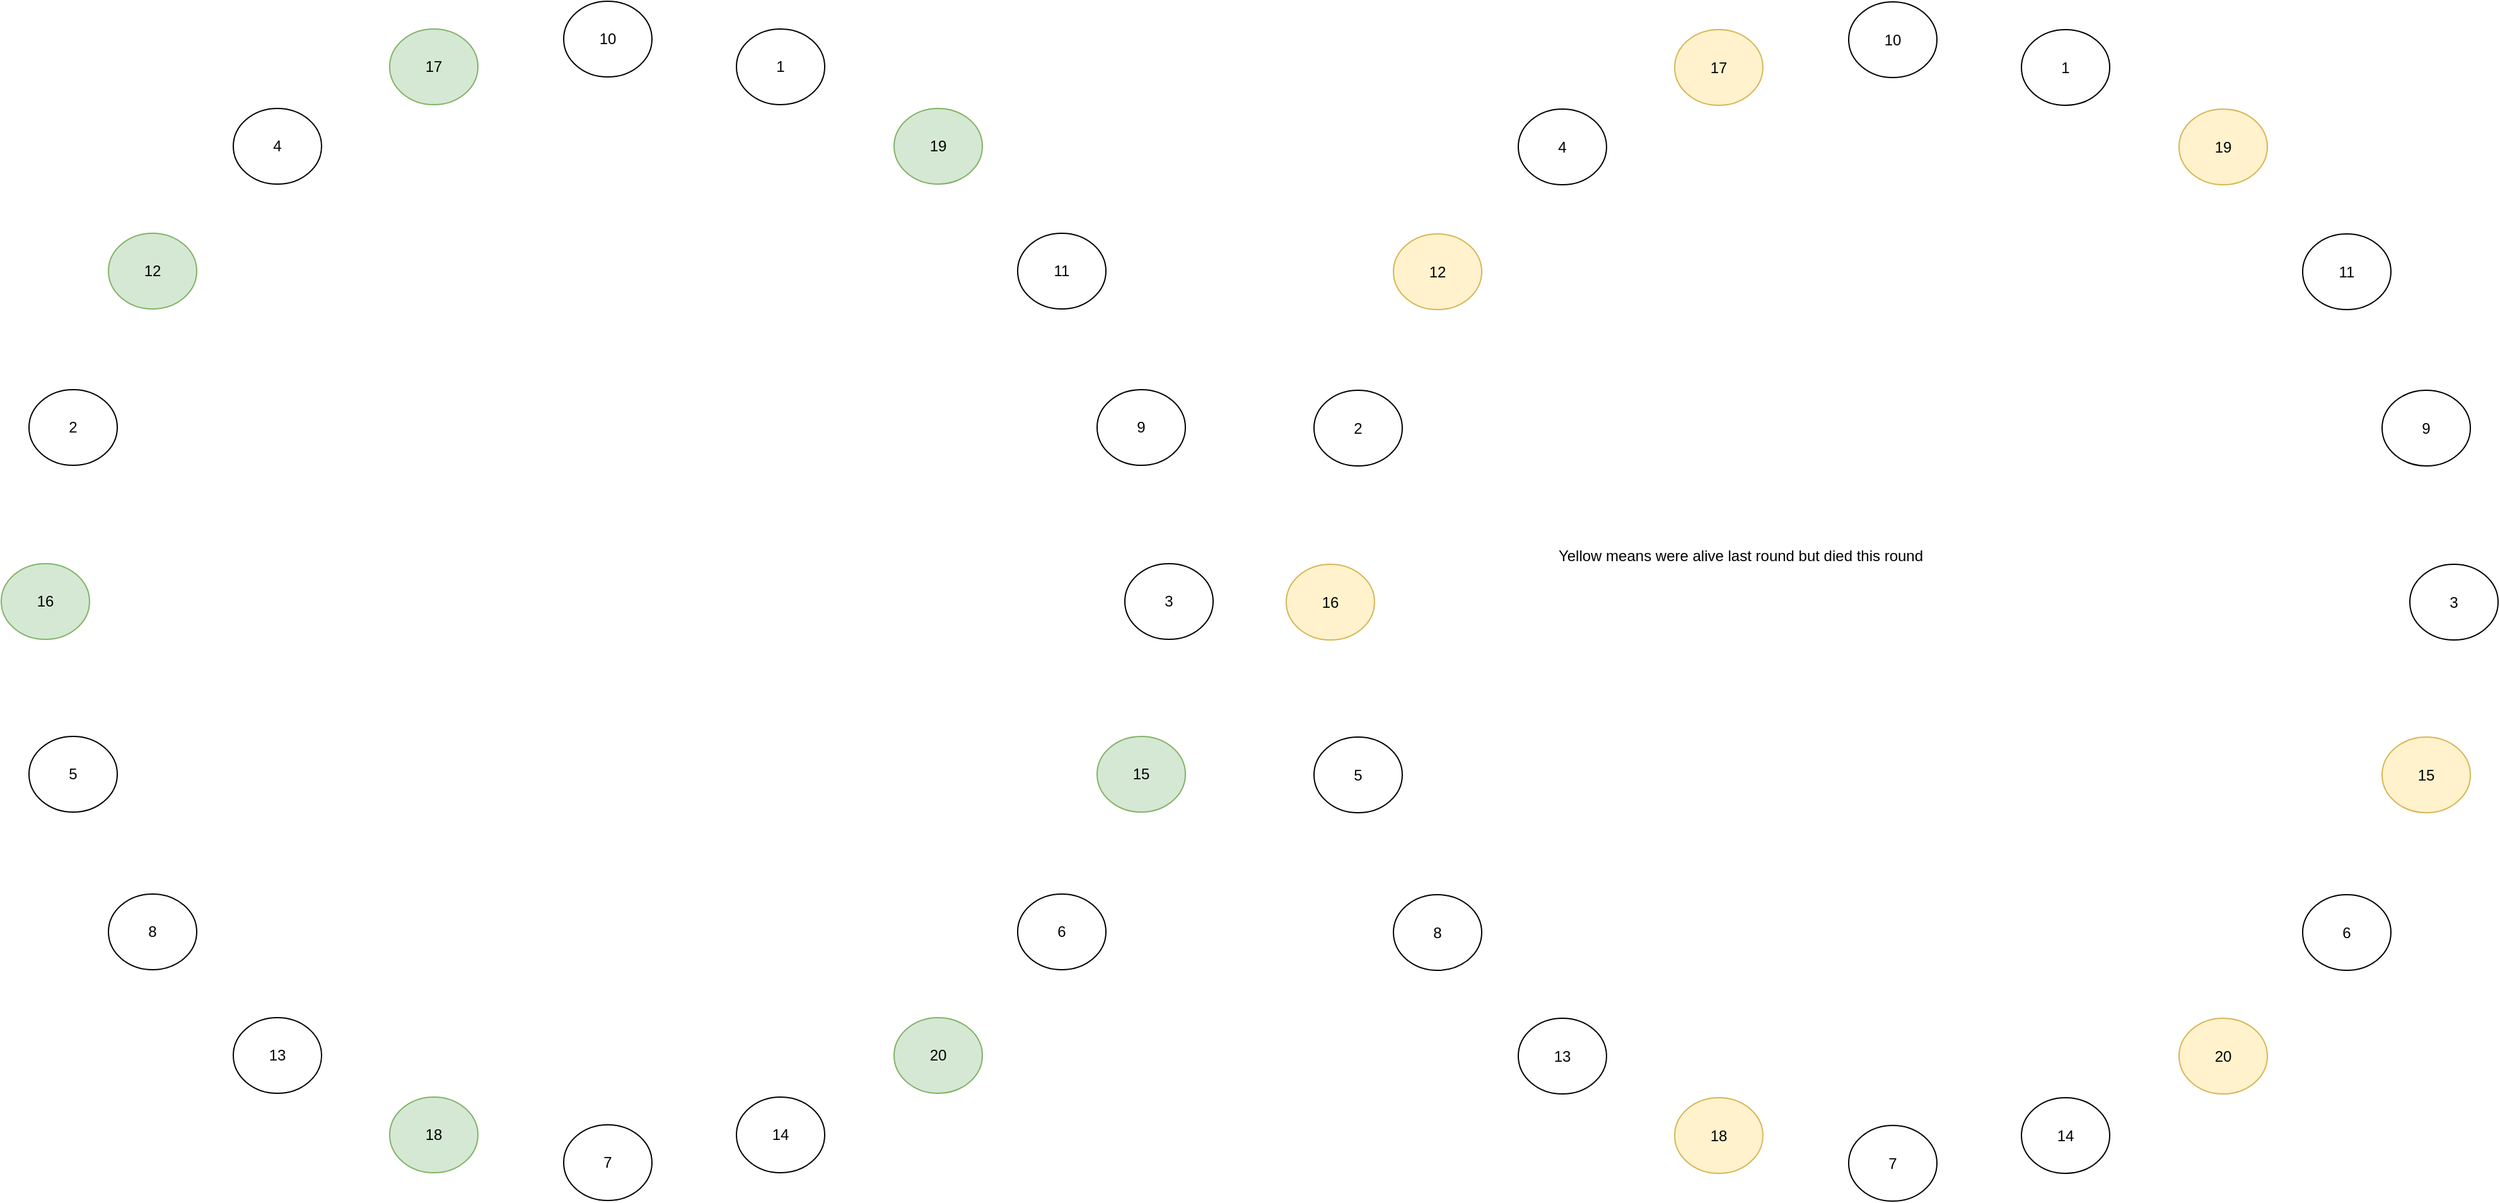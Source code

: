 <mxfile version="18.0.6" type="device"><diagram id="nHXelvHq1DBlRSJqQ3RL" name="Page-1"><mxGraphModel dx="2582" dy="1604" grid="1" gridSize="10" guides="1" tooltips="1" connect="1" arrows="1" fold="1" page="1" pageScale="1" pageWidth="1000" pageHeight="1000" math="0" shadow="0"><root><mxCell id="0"/><mxCell id="1" parent="0"/><mxCell id="u8mDI1228ftQ2aLP_oNk-1" value="10" style="ellipse;whiteSpace=wrap;html=1;" vertex="1" parent="1"><mxGeometry x="447" width="70" height="60" as="geometry"/></mxCell><mxCell id="u8mDI1228ftQ2aLP_oNk-2" value="1" style="ellipse;whiteSpace=wrap;html=1;" vertex="1" parent="1"><mxGeometry x="584" y="22" width="70" height="60" as="geometry"/></mxCell><mxCell id="u8mDI1228ftQ2aLP_oNk-3" value="19" style="ellipse;whiteSpace=wrap;html=1;fillColor=#d5e8d4;strokeColor=#82b366;" vertex="1" parent="1"><mxGeometry x="709" y="85" width="70" height="60" as="geometry"/></mxCell><mxCell id="u8mDI1228ftQ2aLP_oNk-4" value="11" style="ellipse;whiteSpace=wrap;html=1;" vertex="1" parent="1"><mxGeometry x="807" y="184" width="70" height="60" as="geometry"/></mxCell><mxCell id="u8mDI1228ftQ2aLP_oNk-5" value="9" style="ellipse;whiteSpace=wrap;html=1;" vertex="1" parent="1"><mxGeometry x="870" y="308" width="70" height="60" as="geometry"/></mxCell><mxCell id="u8mDI1228ftQ2aLP_oNk-6" value="3" style="ellipse;whiteSpace=wrap;html=1;" vertex="1" parent="1"><mxGeometry x="892" y="446" width="70" height="60" as="geometry"/></mxCell><mxCell id="u8mDI1228ftQ2aLP_oNk-7" value="15" style="ellipse;whiteSpace=wrap;html=1;fillColor=#d5e8d4;strokeColor=#82b366;" vertex="1" parent="1"><mxGeometry x="870" y="583" width="70" height="60" as="geometry"/></mxCell><mxCell id="u8mDI1228ftQ2aLP_oNk-8" value="6" style="ellipse;whiteSpace=wrap;html=1;" vertex="1" parent="1"><mxGeometry x="807" y="708" width="70" height="60" as="geometry"/></mxCell><mxCell id="u8mDI1228ftQ2aLP_oNk-9" value="20" style="ellipse;whiteSpace=wrap;html=1;fillColor=#d5e8d4;strokeColor=#82b366;" vertex="1" parent="1"><mxGeometry x="709" y="806" width="70" height="60" as="geometry"/></mxCell><mxCell id="u8mDI1228ftQ2aLP_oNk-10" value="14" style="ellipse;whiteSpace=wrap;html=1;" vertex="1" parent="1"><mxGeometry x="584" y="869" width="70" height="60" as="geometry"/></mxCell><mxCell id="u8mDI1228ftQ2aLP_oNk-11" value="7" style="ellipse;whiteSpace=wrap;html=1;" vertex="1" parent="1"><mxGeometry x="447" y="891" width="70" height="60" as="geometry"/></mxCell><mxCell id="u8mDI1228ftQ2aLP_oNk-12" value="18" style="ellipse;whiteSpace=wrap;html=1;fillColor=#d5e8d4;strokeColor=#82b366;" vertex="1" parent="1"><mxGeometry x="309" y="869" width="70" height="60" as="geometry"/></mxCell><mxCell id="u8mDI1228ftQ2aLP_oNk-13" value="13" style="ellipse;whiteSpace=wrap;html=1;" vertex="1" parent="1"><mxGeometry x="185" y="806" width="70" height="60" as="geometry"/></mxCell><mxCell id="u8mDI1228ftQ2aLP_oNk-14" value="8" style="ellipse;whiteSpace=wrap;html=1;" vertex="1" parent="1"><mxGeometry x="86" y="708" width="70" height="60" as="geometry"/></mxCell><mxCell id="u8mDI1228ftQ2aLP_oNk-15" value="5" style="ellipse;whiteSpace=wrap;html=1;" vertex="1" parent="1"><mxGeometry x="23" y="583" width="70" height="60" as="geometry"/></mxCell><mxCell id="u8mDI1228ftQ2aLP_oNk-16" value="16" style="ellipse;whiteSpace=wrap;html=1;fillColor=#d5e8d4;strokeColor=#82b366;" vertex="1" parent="1"><mxGeometry x="1" y="446" width="70" height="60" as="geometry"/></mxCell><mxCell id="u8mDI1228ftQ2aLP_oNk-17" value="2" style="ellipse;whiteSpace=wrap;html=1;" vertex="1" parent="1"><mxGeometry x="23" y="308" width="70" height="60" as="geometry"/></mxCell><mxCell id="u8mDI1228ftQ2aLP_oNk-18" value="12" style="ellipse;whiteSpace=wrap;html=1;fillColor=#d5e8d4;strokeColor=#82b366;" vertex="1" parent="1"><mxGeometry x="86" y="184" width="70" height="60" as="geometry"/></mxCell><mxCell id="u8mDI1228ftQ2aLP_oNk-19" value="4" style="ellipse;whiteSpace=wrap;html=1;" vertex="1" parent="1"><mxGeometry x="185" y="85" width="70" height="60" as="geometry"/></mxCell><mxCell id="u8mDI1228ftQ2aLP_oNk-21" value="17" style="ellipse;whiteSpace=wrap;html=1;fillColor=#d5e8d4;strokeColor=#82b366;" vertex="1" parent="1"><mxGeometry x="309" y="22" width="70" height="60" as="geometry"/></mxCell><mxCell id="u8mDI1228ftQ2aLP_oNk-82" value="10" style="ellipse;whiteSpace=wrap;html=1;" vertex="1" parent="1"><mxGeometry x="1466" y="0.5" width="70" height="60" as="geometry"/></mxCell><mxCell id="u8mDI1228ftQ2aLP_oNk-83" value="1" style="ellipse;whiteSpace=wrap;html=1;" vertex="1" parent="1"><mxGeometry x="1603" y="22.5" width="70" height="60" as="geometry"/></mxCell><mxCell id="u8mDI1228ftQ2aLP_oNk-84" value="19" style="ellipse;whiteSpace=wrap;html=1;fillColor=#fff2cc;strokeColor=#d6b656;" vertex="1" parent="1"><mxGeometry x="1728" y="85.5" width="70" height="60" as="geometry"/></mxCell><mxCell id="u8mDI1228ftQ2aLP_oNk-85" value="11" style="ellipse;whiteSpace=wrap;html=1;" vertex="1" parent="1"><mxGeometry x="1826" y="184.5" width="70" height="60" as="geometry"/></mxCell><mxCell id="u8mDI1228ftQ2aLP_oNk-86" value="9" style="ellipse;whiteSpace=wrap;html=1;" vertex="1" parent="1"><mxGeometry x="1889" y="308.5" width="70" height="60" as="geometry"/></mxCell><mxCell id="u8mDI1228ftQ2aLP_oNk-87" value="3" style="ellipse;whiteSpace=wrap;html=1;" vertex="1" parent="1"><mxGeometry x="1911" y="446.5" width="70" height="60" as="geometry"/></mxCell><mxCell id="u8mDI1228ftQ2aLP_oNk-88" value="15" style="ellipse;whiteSpace=wrap;html=1;fillColor=#fff2cc;strokeColor=#d6b656;" vertex="1" parent="1"><mxGeometry x="1889" y="583.5" width="70" height="60" as="geometry"/></mxCell><mxCell id="u8mDI1228ftQ2aLP_oNk-89" value="6" style="ellipse;whiteSpace=wrap;html=1;" vertex="1" parent="1"><mxGeometry x="1826" y="708.5" width="70" height="60" as="geometry"/></mxCell><mxCell id="u8mDI1228ftQ2aLP_oNk-90" value="20" style="ellipse;whiteSpace=wrap;html=1;fillColor=#fff2cc;strokeColor=#d6b656;" vertex="1" parent="1"><mxGeometry x="1728" y="806.5" width="70" height="60" as="geometry"/></mxCell><mxCell id="u8mDI1228ftQ2aLP_oNk-91" value="14" style="ellipse;whiteSpace=wrap;html=1;" vertex="1" parent="1"><mxGeometry x="1603" y="869.5" width="70" height="60" as="geometry"/></mxCell><mxCell id="u8mDI1228ftQ2aLP_oNk-92" value="7" style="ellipse;whiteSpace=wrap;html=1;" vertex="1" parent="1"><mxGeometry x="1466" y="891.5" width="70" height="60" as="geometry"/></mxCell><mxCell id="u8mDI1228ftQ2aLP_oNk-93" value="18" style="ellipse;whiteSpace=wrap;html=1;fillColor=#fff2cc;strokeColor=#d6b656;" vertex="1" parent="1"><mxGeometry x="1328" y="869.5" width="70" height="60" as="geometry"/></mxCell><mxCell id="u8mDI1228ftQ2aLP_oNk-94" value="13" style="ellipse;whiteSpace=wrap;html=1;" vertex="1" parent="1"><mxGeometry x="1204" y="806.5" width="70" height="60" as="geometry"/></mxCell><mxCell id="u8mDI1228ftQ2aLP_oNk-95" value="8" style="ellipse;whiteSpace=wrap;html=1;" vertex="1" parent="1"><mxGeometry x="1105" y="708.5" width="70" height="60" as="geometry"/></mxCell><mxCell id="u8mDI1228ftQ2aLP_oNk-96" value="5" style="ellipse;whiteSpace=wrap;html=1;" vertex="1" parent="1"><mxGeometry x="1042" y="583.5" width="70" height="60" as="geometry"/></mxCell><mxCell id="u8mDI1228ftQ2aLP_oNk-97" value="16" style="ellipse;whiteSpace=wrap;html=1;fillColor=#fff2cc;strokeColor=#d6b656;" vertex="1" parent="1"><mxGeometry x="1020" y="446.5" width="70" height="60" as="geometry"/></mxCell><mxCell id="u8mDI1228ftQ2aLP_oNk-98" value="2" style="ellipse;whiteSpace=wrap;html=1;" vertex="1" parent="1"><mxGeometry x="1042" y="308.5" width="70" height="60" as="geometry"/></mxCell><mxCell id="u8mDI1228ftQ2aLP_oNk-99" value="12" style="ellipse;whiteSpace=wrap;html=1;fillColor=#fff2cc;strokeColor=#d6b656;" vertex="1" parent="1"><mxGeometry x="1105" y="184.5" width="70" height="60" as="geometry"/></mxCell><mxCell id="u8mDI1228ftQ2aLP_oNk-100" value="4" style="ellipse;whiteSpace=wrap;html=1;" vertex="1" parent="1"><mxGeometry x="1204" y="85.5" width="70" height="60" as="geometry"/></mxCell><mxCell id="u8mDI1228ftQ2aLP_oNk-101" value="17" style="ellipse;whiteSpace=wrap;html=1;fillColor=#fff2cc;strokeColor=#d6b656;" vertex="1" parent="1"><mxGeometry x="1328" y="22.5" width="70" height="60" as="geometry"/></mxCell><mxCell id="u8mDI1228ftQ2aLP_oNk-102" value="Yellow means were alive last round but died this round" style="text;html=1;align=center;verticalAlign=middle;resizable=0;points=[];autosize=1;strokeColor=none;fillColor=none;" vertex="1" parent="1"><mxGeometry x="1230" y="430" width="300" height="20" as="geometry"/></mxCell></root></mxGraphModel></diagram></mxfile>